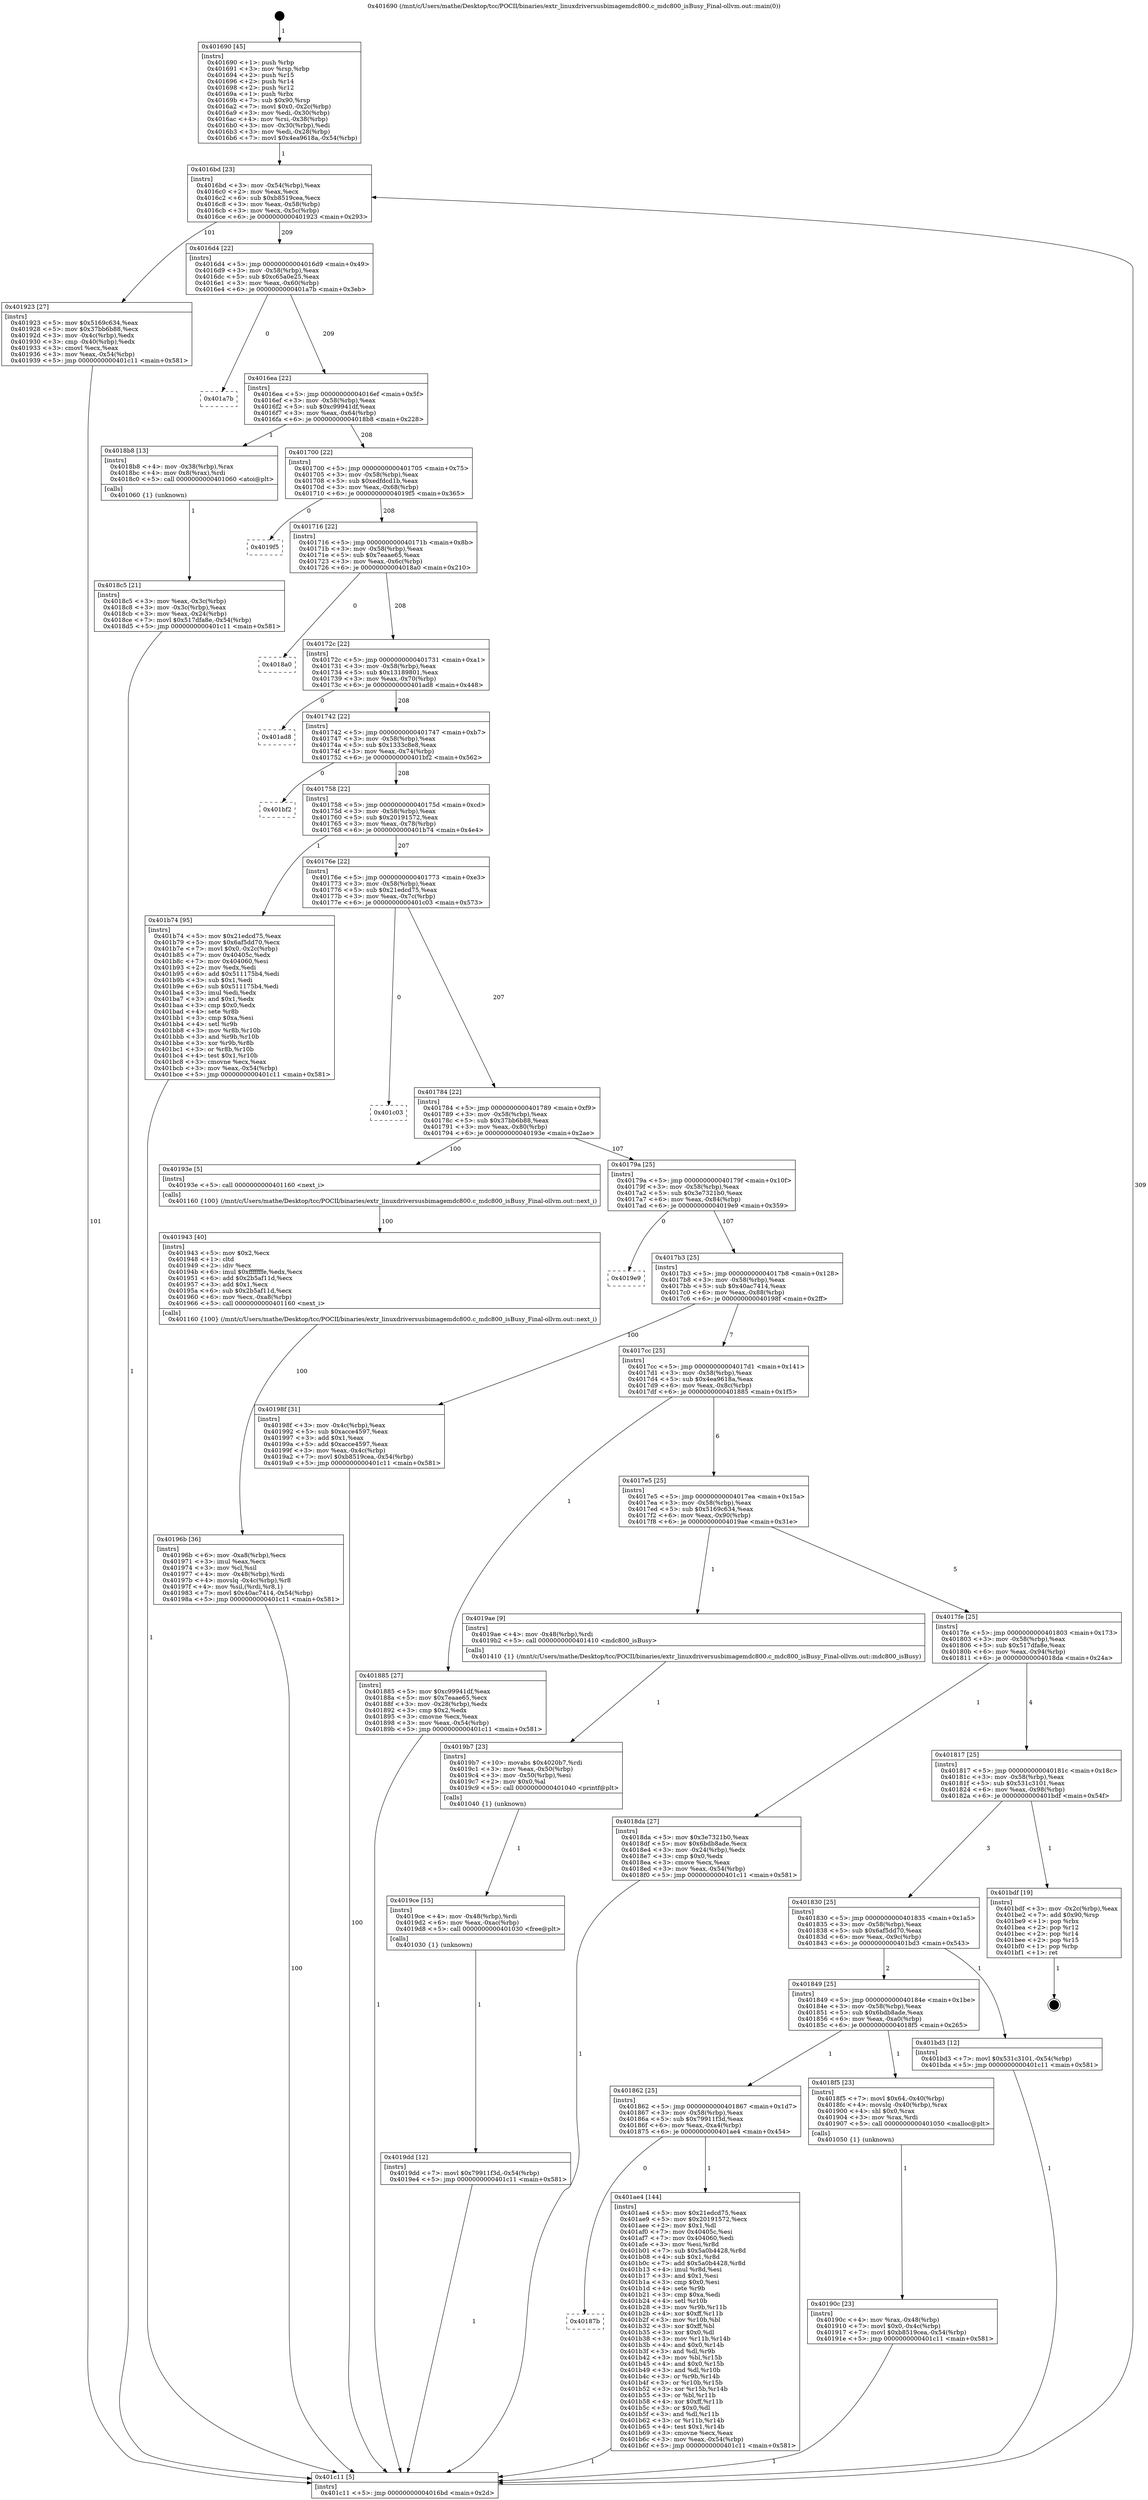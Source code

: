 digraph "0x401690" {
  label = "0x401690 (/mnt/c/Users/mathe/Desktop/tcc/POCII/binaries/extr_linuxdriversusbimagemdc800.c_mdc800_isBusy_Final-ollvm.out::main(0))"
  labelloc = "t"
  node[shape=record]

  Entry [label="",width=0.3,height=0.3,shape=circle,fillcolor=black,style=filled]
  "0x4016bd" [label="{
     0x4016bd [23]\l
     | [instrs]\l
     &nbsp;&nbsp;0x4016bd \<+3\>: mov -0x54(%rbp),%eax\l
     &nbsp;&nbsp;0x4016c0 \<+2\>: mov %eax,%ecx\l
     &nbsp;&nbsp;0x4016c2 \<+6\>: sub $0xb8519cea,%ecx\l
     &nbsp;&nbsp;0x4016c8 \<+3\>: mov %eax,-0x58(%rbp)\l
     &nbsp;&nbsp;0x4016cb \<+3\>: mov %ecx,-0x5c(%rbp)\l
     &nbsp;&nbsp;0x4016ce \<+6\>: je 0000000000401923 \<main+0x293\>\l
  }"]
  "0x401923" [label="{
     0x401923 [27]\l
     | [instrs]\l
     &nbsp;&nbsp;0x401923 \<+5\>: mov $0x5169c634,%eax\l
     &nbsp;&nbsp;0x401928 \<+5\>: mov $0x37bb6b88,%ecx\l
     &nbsp;&nbsp;0x40192d \<+3\>: mov -0x4c(%rbp),%edx\l
     &nbsp;&nbsp;0x401930 \<+3\>: cmp -0x40(%rbp),%edx\l
     &nbsp;&nbsp;0x401933 \<+3\>: cmovl %ecx,%eax\l
     &nbsp;&nbsp;0x401936 \<+3\>: mov %eax,-0x54(%rbp)\l
     &nbsp;&nbsp;0x401939 \<+5\>: jmp 0000000000401c11 \<main+0x581\>\l
  }"]
  "0x4016d4" [label="{
     0x4016d4 [22]\l
     | [instrs]\l
     &nbsp;&nbsp;0x4016d4 \<+5\>: jmp 00000000004016d9 \<main+0x49\>\l
     &nbsp;&nbsp;0x4016d9 \<+3\>: mov -0x58(%rbp),%eax\l
     &nbsp;&nbsp;0x4016dc \<+5\>: sub $0xc65a0e25,%eax\l
     &nbsp;&nbsp;0x4016e1 \<+3\>: mov %eax,-0x60(%rbp)\l
     &nbsp;&nbsp;0x4016e4 \<+6\>: je 0000000000401a7b \<main+0x3eb\>\l
  }"]
  Exit [label="",width=0.3,height=0.3,shape=circle,fillcolor=black,style=filled,peripheries=2]
  "0x401a7b" [label="{
     0x401a7b\l
  }", style=dashed]
  "0x4016ea" [label="{
     0x4016ea [22]\l
     | [instrs]\l
     &nbsp;&nbsp;0x4016ea \<+5\>: jmp 00000000004016ef \<main+0x5f\>\l
     &nbsp;&nbsp;0x4016ef \<+3\>: mov -0x58(%rbp),%eax\l
     &nbsp;&nbsp;0x4016f2 \<+5\>: sub $0xc99941df,%eax\l
     &nbsp;&nbsp;0x4016f7 \<+3\>: mov %eax,-0x64(%rbp)\l
     &nbsp;&nbsp;0x4016fa \<+6\>: je 00000000004018b8 \<main+0x228\>\l
  }"]
  "0x40187b" [label="{
     0x40187b\l
  }", style=dashed]
  "0x4018b8" [label="{
     0x4018b8 [13]\l
     | [instrs]\l
     &nbsp;&nbsp;0x4018b8 \<+4\>: mov -0x38(%rbp),%rax\l
     &nbsp;&nbsp;0x4018bc \<+4\>: mov 0x8(%rax),%rdi\l
     &nbsp;&nbsp;0x4018c0 \<+5\>: call 0000000000401060 \<atoi@plt\>\l
     | [calls]\l
     &nbsp;&nbsp;0x401060 \{1\} (unknown)\l
  }"]
  "0x401700" [label="{
     0x401700 [22]\l
     | [instrs]\l
     &nbsp;&nbsp;0x401700 \<+5\>: jmp 0000000000401705 \<main+0x75\>\l
     &nbsp;&nbsp;0x401705 \<+3\>: mov -0x58(%rbp),%eax\l
     &nbsp;&nbsp;0x401708 \<+5\>: sub $0xedfdcd1b,%eax\l
     &nbsp;&nbsp;0x40170d \<+3\>: mov %eax,-0x68(%rbp)\l
     &nbsp;&nbsp;0x401710 \<+6\>: je 00000000004019f5 \<main+0x365\>\l
  }"]
  "0x401ae4" [label="{
     0x401ae4 [144]\l
     | [instrs]\l
     &nbsp;&nbsp;0x401ae4 \<+5\>: mov $0x21edcd75,%eax\l
     &nbsp;&nbsp;0x401ae9 \<+5\>: mov $0x20191572,%ecx\l
     &nbsp;&nbsp;0x401aee \<+2\>: mov $0x1,%dl\l
     &nbsp;&nbsp;0x401af0 \<+7\>: mov 0x40405c,%esi\l
     &nbsp;&nbsp;0x401af7 \<+7\>: mov 0x404060,%edi\l
     &nbsp;&nbsp;0x401afe \<+3\>: mov %esi,%r8d\l
     &nbsp;&nbsp;0x401b01 \<+7\>: sub $0x5a0b4428,%r8d\l
     &nbsp;&nbsp;0x401b08 \<+4\>: sub $0x1,%r8d\l
     &nbsp;&nbsp;0x401b0c \<+7\>: add $0x5a0b4428,%r8d\l
     &nbsp;&nbsp;0x401b13 \<+4\>: imul %r8d,%esi\l
     &nbsp;&nbsp;0x401b17 \<+3\>: and $0x1,%esi\l
     &nbsp;&nbsp;0x401b1a \<+3\>: cmp $0x0,%esi\l
     &nbsp;&nbsp;0x401b1d \<+4\>: sete %r9b\l
     &nbsp;&nbsp;0x401b21 \<+3\>: cmp $0xa,%edi\l
     &nbsp;&nbsp;0x401b24 \<+4\>: setl %r10b\l
     &nbsp;&nbsp;0x401b28 \<+3\>: mov %r9b,%r11b\l
     &nbsp;&nbsp;0x401b2b \<+4\>: xor $0xff,%r11b\l
     &nbsp;&nbsp;0x401b2f \<+3\>: mov %r10b,%bl\l
     &nbsp;&nbsp;0x401b32 \<+3\>: xor $0xff,%bl\l
     &nbsp;&nbsp;0x401b35 \<+3\>: xor $0x0,%dl\l
     &nbsp;&nbsp;0x401b38 \<+3\>: mov %r11b,%r14b\l
     &nbsp;&nbsp;0x401b3b \<+4\>: and $0x0,%r14b\l
     &nbsp;&nbsp;0x401b3f \<+3\>: and %dl,%r9b\l
     &nbsp;&nbsp;0x401b42 \<+3\>: mov %bl,%r15b\l
     &nbsp;&nbsp;0x401b45 \<+4\>: and $0x0,%r15b\l
     &nbsp;&nbsp;0x401b49 \<+3\>: and %dl,%r10b\l
     &nbsp;&nbsp;0x401b4c \<+3\>: or %r9b,%r14b\l
     &nbsp;&nbsp;0x401b4f \<+3\>: or %r10b,%r15b\l
     &nbsp;&nbsp;0x401b52 \<+3\>: xor %r15b,%r14b\l
     &nbsp;&nbsp;0x401b55 \<+3\>: or %bl,%r11b\l
     &nbsp;&nbsp;0x401b58 \<+4\>: xor $0xff,%r11b\l
     &nbsp;&nbsp;0x401b5c \<+3\>: or $0x0,%dl\l
     &nbsp;&nbsp;0x401b5f \<+3\>: and %dl,%r11b\l
     &nbsp;&nbsp;0x401b62 \<+3\>: or %r11b,%r14b\l
     &nbsp;&nbsp;0x401b65 \<+4\>: test $0x1,%r14b\l
     &nbsp;&nbsp;0x401b69 \<+3\>: cmovne %ecx,%eax\l
     &nbsp;&nbsp;0x401b6c \<+3\>: mov %eax,-0x54(%rbp)\l
     &nbsp;&nbsp;0x401b6f \<+5\>: jmp 0000000000401c11 \<main+0x581\>\l
  }"]
  "0x4019f5" [label="{
     0x4019f5\l
  }", style=dashed]
  "0x401716" [label="{
     0x401716 [22]\l
     | [instrs]\l
     &nbsp;&nbsp;0x401716 \<+5\>: jmp 000000000040171b \<main+0x8b\>\l
     &nbsp;&nbsp;0x40171b \<+3\>: mov -0x58(%rbp),%eax\l
     &nbsp;&nbsp;0x40171e \<+5\>: sub $0x7eaae65,%eax\l
     &nbsp;&nbsp;0x401723 \<+3\>: mov %eax,-0x6c(%rbp)\l
     &nbsp;&nbsp;0x401726 \<+6\>: je 00000000004018a0 \<main+0x210\>\l
  }"]
  "0x4019dd" [label="{
     0x4019dd [12]\l
     | [instrs]\l
     &nbsp;&nbsp;0x4019dd \<+7\>: movl $0x79911f3d,-0x54(%rbp)\l
     &nbsp;&nbsp;0x4019e4 \<+5\>: jmp 0000000000401c11 \<main+0x581\>\l
  }"]
  "0x4018a0" [label="{
     0x4018a0\l
  }", style=dashed]
  "0x40172c" [label="{
     0x40172c [22]\l
     | [instrs]\l
     &nbsp;&nbsp;0x40172c \<+5\>: jmp 0000000000401731 \<main+0xa1\>\l
     &nbsp;&nbsp;0x401731 \<+3\>: mov -0x58(%rbp),%eax\l
     &nbsp;&nbsp;0x401734 \<+5\>: sub $0x13189801,%eax\l
     &nbsp;&nbsp;0x401739 \<+3\>: mov %eax,-0x70(%rbp)\l
     &nbsp;&nbsp;0x40173c \<+6\>: je 0000000000401ad8 \<main+0x448\>\l
  }"]
  "0x4019ce" [label="{
     0x4019ce [15]\l
     | [instrs]\l
     &nbsp;&nbsp;0x4019ce \<+4\>: mov -0x48(%rbp),%rdi\l
     &nbsp;&nbsp;0x4019d2 \<+6\>: mov %eax,-0xac(%rbp)\l
     &nbsp;&nbsp;0x4019d8 \<+5\>: call 0000000000401030 \<free@plt\>\l
     | [calls]\l
     &nbsp;&nbsp;0x401030 \{1\} (unknown)\l
  }"]
  "0x401ad8" [label="{
     0x401ad8\l
  }", style=dashed]
  "0x401742" [label="{
     0x401742 [22]\l
     | [instrs]\l
     &nbsp;&nbsp;0x401742 \<+5\>: jmp 0000000000401747 \<main+0xb7\>\l
     &nbsp;&nbsp;0x401747 \<+3\>: mov -0x58(%rbp),%eax\l
     &nbsp;&nbsp;0x40174a \<+5\>: sub $0x1333c8e8,%eax\l
     &nbsp;&nbsp;0x40174f \<+3\>: mov %eax,-0x74(%rbp)\l
     &nbsp;&nbsp;0x401752 \<+6\>: je 0000000000401bf2 \<main+0x562\>\l
  }"]
  "0x4019b7" [label="{
     0x4019b7 [23]\l
     | [instrs]\l
     &nbsp;&nbsp;0x4019b7 \<+10\>: movabs $0x4020b7,%rdi\l
     &nbsp;&nbsp;0x4019c1 \<+3\>: mov %eax,-0x50(%rbp)\l
     &nbsp;&nbsp;0x4019c4 \<+3\>: mov -0x50(%rbp),%esi\l
     &nbsp;&nbsp;0x4019c7 \<+2\>: mov $0x0,%al\l
     &nbsp;&nbsp;0x4019c9 \<+5\>: call 0000000000401040 \<printf@plt\>\l
     | [calls]\l
     &nbsp;&nbsp;0x401040 \{1\} (unknown)\l
  }"]
  "0x401bf2" [label="{
     0x401bf2\l
  }", style=dashed]
  "0x401758" [label="{
     0x401758 [22]\l
     | [instrs]\l
     &nbsp;&nbsp;0x401758 \<+5\>: jmp 000000000040175d \<main+0xcd\>\l
     &nbsp;&nbsp;0x40175d \<+3\>: mov -0x58(%rbp),%eax\l
     &nbsp;&nbsp;0x401760 \<+5\>: sub $0x20191572,%eax\l
     &nbsp;&nbsp;0x401765 \<+3\>: mov %eax,-0x78(%rbp)\l
     &nbsp;&nbsp;0x401768 \<+6\>: je 0000000000401b74 \<main+0x4e4\>\l
  }"]
  "0x40196b" [label="{
     0x40196b [36]\l
     | [instrs]\l
     &nbsp;&nbsp;0x40196b \<+6\>: mov -0xa8(%rbp),%ecx\l
     &nbsp;&nbsp;0x401971 \<+3\>: imul %eax,%ecx\l
     &nbsp;&nbsp;0x401974 \<+3\>: mov %cl,%sil\l
     &nbsp;&nbsp;0x401977 \<+4\>: mov -0x48(%rbp),%rdi\l
     &nbsp;&nbsp;0x40197b \<+4\>: movslq -0x4c(%rbp),%r8\l
     &nbsp;&nbsp;0x40197f \<+4\>: mov %sil,(%rdi,%r8,1)\l
     &nbsp;&nbsp;0x401983 \<+7\>: movl $0x40ac7414,-0x54(%rbp)\l
     &nbsp;&nbsp;0x40198a \<+5\>: jmp 0000000000401c11 \<main+0x581\>\l
  }"]
  "0x401b74" [label="{
     0x401b74 [95]\l
     | [instrs]\l
     &nbsp;&nbsp;0x401b74 \<+5\>: mov $0x21edcd75,%eax\l
     &nbsp;&nbsp;0x401b79 \<+5\>: mov $0x6af5dd70,%ecx\l
     &nbsp;&nbsp;0x401b7e \<+7\>: movl $0x0,-0x2c(%rbp)\l
     &nbsp;&nbsp;0x401b85 \<+7\>: mov 0x40405c,%edx\l
     &nbsp;&nbsp;0x401b8c \<+7\>: mov 0x404060,%esi\l
     &nbsp;&nbsp;0x401b93 \<+2\>: mov %edx,%edi\l
     &nbsp;&nbsp;0x401b95 \<+6\>: add $0x511175b4,%edi\l
     &nbsp;&nbsp;0x401b9b \<+3\>: sub $0x1,%edi\l
     &nbsp;&nbsp;0x401b9e \<+6\>: sub $0x511175b4,%edi\l
     &nbsp;&nbsp;0x401ba4 \<+3\>: imul %edi,%edx\l
     &nbsp;&nbsp;0x401ba7 \<+3\>: and $0x1,%edx\l
     &nbsp;&nbsp;0x401baa \<+3\>: cmp $0x0,%edx\l
     &nbsp;&nbsp;0x401bad \<+4\>: sete %r8b\l
     &nbsp;&nbsp;0x401bb1 \<+3\>: cmp $0xa,%esi\l
     &nbsp;&nbsp;0x401bb4 \<+4\>: setl %r9b\l
     &nbsp;&nbsp;0x401bb8 \<+3\>: mov %r8b,%r10b\l
     &nbsp;&nbsp;0x401bbb \<+3\>: and %r9b,%r10b\l
     &nbsp;&nbsp;0x401bbe \<+3\>: xor %r9b,%r8b\l
     &nbsp;&nbsp;0x401bc1 \<+3\>: or %r8b,%r10b\l
     &nbsp;&nbsp;0x401bc4 \<+4\>: test $0x1,%r10b\l
     &nbsp;&nbsp;0x401bc8 \<+3\>: cmovne %ecx,%eax\l
     &nbsp;&nbsp;0x401bcb \<+3\>: mov %eax,-0x54(%rbp)\l
     &nbsp;&nbsp;0x401bce \<+5\>: jmp 0000000000401c11 \<main+0x581\>\l
  }"]
  "0x40176e" [label="{
     0x40176e [22]\l
     | [instrs]\l
     &nbsp;&nbsp;0x40176e \<+5\>: jmp 0000000000401773 \<main+0xe3\>\l
     &nbsp;&nbsp;0x401773 \<+3\>: mov -0x58(%rbp),%eax\l
     &nbsp;&nbsp;0x401776 \<+5\>: sub $0x21edcd75,%eax\l
     &nbsp;&nbsp;0x40177b \<+3\>: mov %eax,-0x7c(%rbp)\l
     &nbsp;&nbsp;0x40177e \<+6\>: je 0000000000401c03 \<main+0x573\>\l
  }"]
  "0x401943" [label="{
     0x401943 [40]\l
     | [instrs]\l
     &nbsp;&nbsp;0x401943 \<+5\>: mov $0x2,%ecx\l
     &nbsp;&nbsp;0x401948 \<+1\>: cltd\l
     &nbsp;&nbsp;0x401949 \<+2\>: idiv %ecx\l
     &nbsp;&nbsp;0x40194b \<+6\>: imul $0xfffffffe,%edx,%ecx\l
     &nbsp;&nbsp;0x401951 \<+6\>: add $0x2b5af11d,%ecx\l
     &nbsp;&nbsp;0x401957 \<+3\>: add $0x1,%ecx\l
     &nbsp;&nbsp;0x40195a \<+6\>: sub $0x2b5af11d,%ecx\l
     &nbsp;&nbsp;0x401960 \<+6\>: mov %ecx,-0xa8(%rbp)\l
     &nbsp;&nbsp;0x401966 \<+5\>: call 0000000000401160 \<next_i\>\l
     | [calls]\l
     &nbsp;&nbsp;0x401160 \{100\} (/mnt/c/Users/mathe/Desktop/tcc/POCII/binaries/extr_linuxdriversusbimagemdc800.c_mdc800_isBusy_Final-ollvm.out::next_i)\l
  }"]
  "0x401c03" [label="{
     0x401c03\l
  }", style=dashed]
  "0x401784" [label="{
     0x401784 [22]\l
     | [instrs]\l
     &nbsp;&nbsp;0x401784 \<+5\>: jmp 0000000000401789 \<main+0xf9\>\l
     &nbsp;&nbsp;0x401789 \<+3\>: mov -0x58(%rbp),%eax\l
     &nbsp;&nbsp;0x40178c \<+5\>: sub $0x37bb6b88,%eax\l
     &nbsp;&nbsp;0x401791 \<+3\>: mov %eax,-0x80(%rbp)\l
     &nbsp;&nbsp;0x401794 \<+6\>: je 000000000040193e \<main+0x2ae\>\l
  }"]
  "0x40190c" [label="{
     0x40190c [23]\l
     | [instrs]\l
     &nbsp;&nbsp;0x40190c \<+4\>: mov %rax,-0x48(%rbp)\l
     &nbsp;&nbsp;0x401910 \<+7\>: movl $0x0,-0x4c(%rbp)\l
     &nbsp;&nbsp;0x401917 \<+7\>: movl $0xb8519cea,-0x54(%rbp)\l
     &nbsp;&nbsp;0x40191e \<+5\>: jmp 0000000000401c11 \<main+0x581\>\l
  }"]
  "0x40193e" [label="{
     0x40193e [5]\l
     | [instrs]\l
     &nbsp;&nbsp;0x40193e \<+5\>: call 0000000000401160 \<next_i\>\l
     | [calls]\l
     &nbsp;&nbsp;0x401160 \{100\} (/mnt/c/Users/mathe/Desktop/tcc/POCII/binaries/extr_linuxdriversusbimagemdc800.c_mdc800_isBusy_Final-ollvm.out::next_i)\l
  }"]
  "0x40179a" [label="{
     0x40179a [25]\l
     | [instrs]\l
     &nbsp;&nbsp;0x40179a \<+5\>: jmp 000000000040179f \<main+0x10f\>\l
     &nbsp;&nbsp;0x40179f \<+3\>: mov -0x58(%rbp),%eax\l
     &nbsp;&nbsp;0x4017a2 \<+5\>: sub $0x3e7321b0,%eax\l
     &nbsp;&nbsp;0x4017a7 \<+6\>: mov %eax,-0x84(%rbp)\l
     &nbsp;&nbsp;0x4017ad \<+6\>: je 00000000004019e9 \<main+0x359\>\l
  }"]
  "0x401862" [label="{
     0x401862 [25]\l
     | [instrs]\l
     &nbsp;&nbsp;0x401862 \<+5\>: jmp 0000000000401867 \<main+0x1d7\>\l
     &nbsp;&nbsp;0x401867 \<+3\>: mov -0x58(%rbp),%eax\l
     &nbsp;&nbsp;0x40186a \<+5\>: sub $0x79911f3d,%eax\l
     &nbsp;&nbsp;0x40186f \<+6\>: mov %eax,-0xa4(%rbp)\l
     &nbsp;&nbsp;0x401875 \<+6\>: je 0000000000401ae4 \<main+0x454\>\l
  }"]
  "0x4019e9" [label="{
     0x4019e9\l
  }", style=dashed]
  "0x4017b3" [label="{
     0x4017b3 [25]\l
     | [instrs]\l
     &nbsp;&nbsp;0x4017b3 \<+5\>: jmp 00000000004017b8 \<main+0x128\>\l
     &nbsp;&nbsp;0x4017b8 \<+3\>: mov -0x58(%rbp),%eax\l
     &nbsp;&nbsp;0x4017bb \<+5\>: sub $0x40ac7414,%eax\l
     &nbsp;&nbsp;0x4017c0 \<+6\>: mov %eax,-0x88(%rbp)\l
     &nbsp;&nbsp;0x4017c6 \<+6\>: je 000000000040198f \<main+0x2ff\>\l
  }"]
  "0x4018f5" [label="{
     0x4018f5 [23]\l
     | [instrs]\l
     &nbsp;&nbsp;0x4018f5 \<+7\>: movl $0x64,-0x40(%rbp)\l
     &nbsp;&nbsp;0x4018fc \<+4\>: movslq -0x40(%rbp),%rax\l
     &nbsp;&nbsp;0x401900 \<+4\>: shl $0x0,%rax\l
     &nbsp;&nbsp;0x401904 \<+3\>: mov %rax,%rdi\l
     &nbsp;&nbsp;0x401907 \<+5\>: call 0000000000401050 \<malloc@plt\>\l
     | [calls]\l
     &nbsp;&nbsp;0x401050 \{1\} (unknown)\l
  }"]
  "0x40198f" [label="{
     0x40198f [31]\l
     | [instrs]\l
     &nbsp;&nbsp;0x40198f \<+3\>: mov -0x4c(%rbp),%eax\l
     &nbsp;&nbsp;0x401992 \<+5\>: sub $0xacce4597,%eax\l
     &nbsp;&nbsp;0x401997 \<+3\>: add $0x1,%eax\l
     &nbsp;&nbsp;0x40199a \<+5\>: add $0xacce4597,%eax\l
     &nbsp;&nbsp;0x40199f \<+3\>: mov %eax,-0x4c(%rbp)\l
     &nbsp;&nbsp;0x4019a2 \<+7\>: movl $0xb8519cea,-0x54(%rbp)\l
     &nbsp;&nbsp;0x4019a9 \<+5\>: jmp 0000000000401c11 \<main+0x581\>\l
  }"]
  "0x4017cc" [label="{
     0x4017cc [25]\l
     | [instrs]\l
     &nbsp;&nbsp;0x4017cc \<+5\>: jmp 00000000004017d1 \<main+0x141\>\l
     &nbsp;&nbsp;0x4017d1 \<+3\>: mov -0x58(%rbp),%eax\l
     &nbsp;&nbsp;0x4017d4 \<+5\>: sub $0x4ea9618a,%eax\l
     &nbsp;&nbsp;0x4017d9 \<+6\>: mov %eax,-0x8c(%rbp)\l
     &nbsp;&nbsp;0x4017df \<+6\>: je 0000000000401885 \<main+0x1f5\>\l
  }"]
  "0x401849" [label="{
     0x401849 [25]\l
     | [instrs]\l
     &nbsp;&nbsp;0x401849 \<+5\>: jmp 000000000040184e \<main+0x1be\>\l
     &nbsp;&nbsp;0x40184e \<+3\>: mov -0x58(%rbp),%eax\l
     &nbsp;&nbsp;0x401851 \<+5\>: sub $0x6bdb8ade,%eax\l
     &nbsp;&nbsp;0x401856 \<+6\>: mov %eax,-0xa0(%rbp)\l
     &nbsp;&nbsp;0x40185c \<+6\>: je 00000000004018f5 \<main+0x265\>\l
  }"]
  "0x401885" [label="{
     0x401885 [27]\l
     | [instrs]\l
     &nbsp;&nbsp;0x401885 \<+5\>: mov $0xc99941df,%eax\l
     &nbsp;&nbsp;0x40188a \<+5\>: mov $0x7eaae65,%ecx\l
     &nbsp;&nbsp;0x40188f \<+3\>: mov -0x28(%rbp),%edx\l
     &nbsp;&nbsp;0x401892 \<+3\>: cmp $0x2,%edx\l
     &nbsp;&nbsp;0x401895 \<+3\>: cmovne %ecx,%eax\l
     &nbsp;&nbsp;0x401898 \<+3\>: mov %eax,-0x54(%rbp)\l
     &nbsp;&nbsp;0x40189b \<+5\>: jmp 0000000000401c11 \<main+0x581\>\l
  }"]
  "0x4017e5" [label="{
     0x4017e5 [25]\l
     | [instrs]\l
     &nbsp;&nbsp;0x4017e5 \<+5\>: jmp 00000000004017ea \<main+0x15a\>\l
     &nbsp;&nbsp;0x4017ea \<+3\>: mov -0x58(%rbp),%eax\l
     &nbsp;&nbsp;0x4017ed \<+5\>: sub $0x5169c634,%eax\l
     &nbsp;&nbsp;0x4017f2 \<+6\>: mov %eax,-0x90(%rbp)\l
     &nbsp;&nbsp;0x4017f8 \<+6\>: je 00000000004019ae \<main+0x31e\>\l
  }"]
  "0x401c11" [label="{
     0x401c11 [5]\l
     | [instrs]\l
     &nbsp;&nbsp;0x401c11 \<+5\>: jmp 00000000004016bd \<main+0x2d\>\l
  }"]
  "0x401690" [label="{
     0x401690 [45]\l
     | [instrs]\l
     &nbsp;&nbsp;0x401690 \<+1\>: push %rbp\l
     &nbsp;&nbsp;0x401691 \<+3\>: mov %rsp,%rbp\l
     &nbsp;&nbsp;0x401694 \<+2\>: push %r15\l
     &nbsp;&nbsp;0x401696 \<+2\>: push %r14\l
     &nbsp;&nbsp;0x401698 \<+2\>: push %r12\l
     &nbsp;&nbsp;0x40169a \<+1\>: push %rbx\l
     &nbsp;&nbsp;0x40169b \<+7\>: sub $0x90,%rsp\l
     &nbsp;&nbsp;0x4016a2 \<+7\>: movl $0x0,-0x2c(%rbp)\l
     &nbsp;&nbsp;0x4016a9 \<+3\>: mov %edi,-0x30(%rbp)\l
     &nbsp;&nbsp;0x4016ac \<+4\>: mov %rsi,-0x38(%rbp)\l
     &nbsp;&nbsp;0x4016b0 \<+3\>: mov -0x30(%rbp),%edi\l
     &nbsp;&nbsp;0x4016b3 \<+3\>: mov %edi,-0x28(%rbp)\l
     &nbsp;&nbsp;0x4016b6 \<+7\>: movl $0x4ea9618a,-0x54(%rbp)\l
  }"]
  "0x4018c5" [label="{
     0x4018c5 [21]\l
     | [instrs]\l
     &nbsp;&nbsp;0x4018c5 \<+3\>: mov %eax,-0x3c(%rbp)\l
     &nbsp;&nbsp;0x4018c8 \<+3\>: mov -0x3c(%rbp),%eax\l
     &nbsp;&nbsp;0x4018cb \<+3\>: mov %eax,-0x24(%rbp)\l
     &nbsp;&nbsp;0x4018ce \<+7\>: movl $0x517dfa8e,-0x54(%rbp)\l
     &nbsp;&nbsp;0x4018d5 \<+5\>: jmp 0000000000401c11 \<main+0x581\>\l
  }"]
  "0x401bd3" [label="{
     0x401bd3 [12]\l
     | [instrs]\l
     &nbsp;&nbsp;0x401bd3 \<+7\>: movl $0x531c3101,-0x54(%rbp)\l
     &nbsp;&nbsp;0x401bda \<+5\>: jmp 0000000000401c11 \<main+0x581\>\l
  }"]
  "0x4019ae" [label="{
     0x4019ae [9]\l
     | [instrs]\l
     &nbsp;&nbsp;0x4019ae \<+4\>: mov -0x48(%rbp),%rdi\l
     &nbsp;&nbsp;0x4019b2 \<+5\>: call 0000000000401410 \<mdc800_isBusy\>\l
     | [calls]\l
     &nbsp;&nbsp;0x401410 \{1\} (/mnt/c/Users/mathe/Desktop/tcc/POCII/binaries/extr_linuxdriversusbimagemdc800.c_mdc800_isBusy_Final-ollvm.out::mdc800_isBusy)\l
  }"]
  "0x4017fe" [label="{
     0x4017fe [25]\l
     | [instrs]\l
     &nbsp;&nbsp;0x4017fe \<+5\>: jmp 0000000000401803 \<main+0x173\>\l
     &nbsp;&nbsp;0x401803 \<+3\>: mov -0x58(%rbp),%eax\l
     &nbsp;&nbsp;0x401806 \<+5\>: sub $0x517dfa8e,%eax\l
     &nbsp;&nbsp;0x40180b \<+6\>: mov %eax,-0x94(%rbp)\l
     &nbsp;&nbsp;0x401811 \<+6\>: je 00000000004018da \<main+0x24a\>\l
  }"]
  "0x401830" [label="{
     0x401830 [25]\l
     | [instrs]\l
     &nbsp;&nbsp;0x401830 \<+5\>: jmp 0000000000401835 \<main+0x1a5\>\l
     &nbsp;&nbsp;0x401835 \<+3\>: mov -0x58(%rbp),%eax\l
     &nbsp;&nbsp;0x401838 \<+5\>: sub $0x6af5dd70,%eax\l
     &nbsp;&nbsp;0x40183d \<+6\>: mov %eax,-0x9c(%rbp)\l
     &nbsp;&nbsp;0x401843 \<+6\>: je 0000000000401bd3 \<main+0x543\>\l
  }"]
  "0x4018da" [label="{
     0x4018da [27]\l
     | [instrs]\l
     &nbsp;&nbsp;0x4018da \<+5\>: mov $0x3e7321b0,%eax\l
     &nbsp;&nbsp;0x4018df \<+5\>: mov $0x6bdb8ade,%ecx\l
     &nbsp;&nbsp;0x4018e4 \<+3\>: mov -0x24(%rbp),%edx\l
     &nbsp;&nbsp;0x4018e7 \<+3\>: cmp $0x0,%edx\l
     &nbsp;&nbsp;0x4018ea \<+3\>: cmove %ecx,%eax\l
     &nbsp;&nbsp;0x4018ed \<+3\>: mov %eax,-0x54(%rbp)\l
     &nbsp;&nbsp;0x4018f0 \<+5\>: jmp 0000000000401c11 \<main+0x581\>\l
  }"]
  "0x401817" [label="{
     0x401817 [25]\l
     | [instrs]\l
     &nbsp;&nbsp;0x401817 \<+5\>: jmp 000000000040181c \<main+0x18c\>\l
     &nbsp;&nbsp;0x40181c \<+3\>: mov -0x58(%rbp),%eax\l
     &nbsp;&nbsp;0x40181f \<+5\>: sub $0x531c3101,%eax\l
     &nbsp;&nbsp;0x401824 \<+6\>: mov %eax,-0x98(%rbp)\l
     &nbsp;&nbsp;0x40182a \<+6\>: je 0000000000401bdf \<main+0x54f\>\l
  }"]
  "0x401bdf" [label="{
     0x401bdf [19]\l
     | [instrs]\l
     &nbsp;&nbsp;0x401bdf \<+3\>: mov -0x2c(%rbp),%eax\l
     &nbsp;&nbsp;0x401be2 \<+7\>: add $0x90,%rsp\l
     &nbsp;&nbsp;0x401be9 \<+1\>: pop %rbx\l
     &nbsp;&nbsp;0x401bea \<+2\>: pop %r12\l
     &nbsp;&nbsp;0x401bec \<+2\>: pop %r14\l
     &nbsp;&nbsp;0x401bee \<+2\>: pop %r15\l
     &nbsp;&nbsp;0x401bf0 \<+1\>: pop %rbp\l
     &nbsp;&nbsp;0x401bf1 \<+1\>: ret\l
  }"]
  Entry -> "0x401690" [label=" 1"]
  "0x4016bd" -> "0x401923" [label=" 101"]
  "0x4016bd" -> "0x4016d4" [label=" 209"]
  "0x401bdf" -> Exit [label=" 1"]
  "0x4016d4" -> "0x401a7b" [label=" 0"]
  "0x4016d4" -> "0x4016ea" [label=" 209"]
  "0x401bd3" -> "0x401c11" [label=" 1"]
  "0x4016ea" -> "0x4018b8" [label=" 1"]
  "0x4016ea" -> "0x401700" [label=" 208"]
  "0x401b74" -> "0x401c11" [label=" 1"]
  "0x401700" -> "0x4019f5" [label=" 0"]
  "0x401700" -> "0x401716" [label=" 208"]
  "0x401ae4" -> "0x401c11" [label=" 1"]
  "0x401716" -> "0x4018a0" [label=" 0"]
  "0x401716" -> "0x40172c" [label=" 208"]
  "0x401862" -> "0x401ae4" [label=" 1"]
  "0x40172c" -> "0x401ad8" [label=" 0"]
  "0x40172c" -> "0x401742" [label=" 208"]
  "0x401862" -> "0x40187b" [label=" 0"]
  "0x401742" -> "0x401bf2" [label=" 0"]
  "0x401742" -> "0x401758" [label=" 208"]
  "0x4019dd" -> "0x401c11" [label=" 1"]
  "0x401758" -> "0x401b74" [label=" 1"]
  "0x401758" -> "0x40176e" [label=" 207"]
  "0x4019ce" -> "0x4019dd" [label=" 1"]
  "0x40176e" -> "0x401c03" [label=" 0"]
  "0x40176e" -> "0x401784" [label=" 207"]
  "0x4019b7" -> "0x4019ce" [label=" 1"]
  "0x401784" -> "0x40193e" [label=" 100"]
  "0x401784" -> "0x40179a" [label=" 107"]
  "0x4019ae" -> "0x4019b7" [label=" 1"]
  "0x40179a" -> "0x4019e9" [label=" 0"]
  "0x40179a" -> "0x4017b3" [label=" 107"]
  "0x40198f" -> "0x401c11" [label=" 100"]
  "0x4017b3" -> "0x40198f" [label=" 100"]
  "0x4017b3" -> "0x4017cc" [label=" 7"]
  "0x40196b" -> "0x401c11" [label=" 100"]
  "0x4017cc" -> "0x401885" [label=" 1"]
  "0x4017cc" -> "0x4017e5" [label=" 6"]
  "0x401885" -> "0x401c11" [label=" 1"]
  "0x401690" -> "0x4016bd" [label=" 1"]
  "0x401c11" -> "0x4016bd" [label=" 309"]
  "0x4018b8" -> "0x4018c5" [label=" 1"]
  "0x4018c5" -> "0x401c11" [label=" 1"]
  "0x40193e" -> "0x401943" [label=" 100"]
  "0x4017e5" -> "0x4019ae" [label=" 1"]
  "0x4017e5" -> "0x4017fe" [label=" 5"]
  "0x401923" -> "0x401c11" [label=" 101"]
  "0x4017fe" -> "0x4018da" [label=" 1"]
  "0x4017fe" -> "0x401817" [label=" 4"]
  "0x4018da" -> "0x401c11" [label=" 1"]
  "0x4018f5" -> "0x40190c" [label=" 1"]
  "0x401817" -> "0x401bdf" [label=" 1"]
  "0x401817" -> "0x401830" [label=" 3"]
  "0x40190c" -> "0x401c11" [label=" 1"]
  "0x401830" -> "0x401bd3" [label=" 1"]
  "0x401830" -> "0x401849" [label=" 2"]
  "0x401943" -> "0x40196b" [label=" 100"]
  "0x401849" -> "0x4018f5" [label=" 1"]
  "0x401849" -> "0x401862" [label=" 1"]
}
